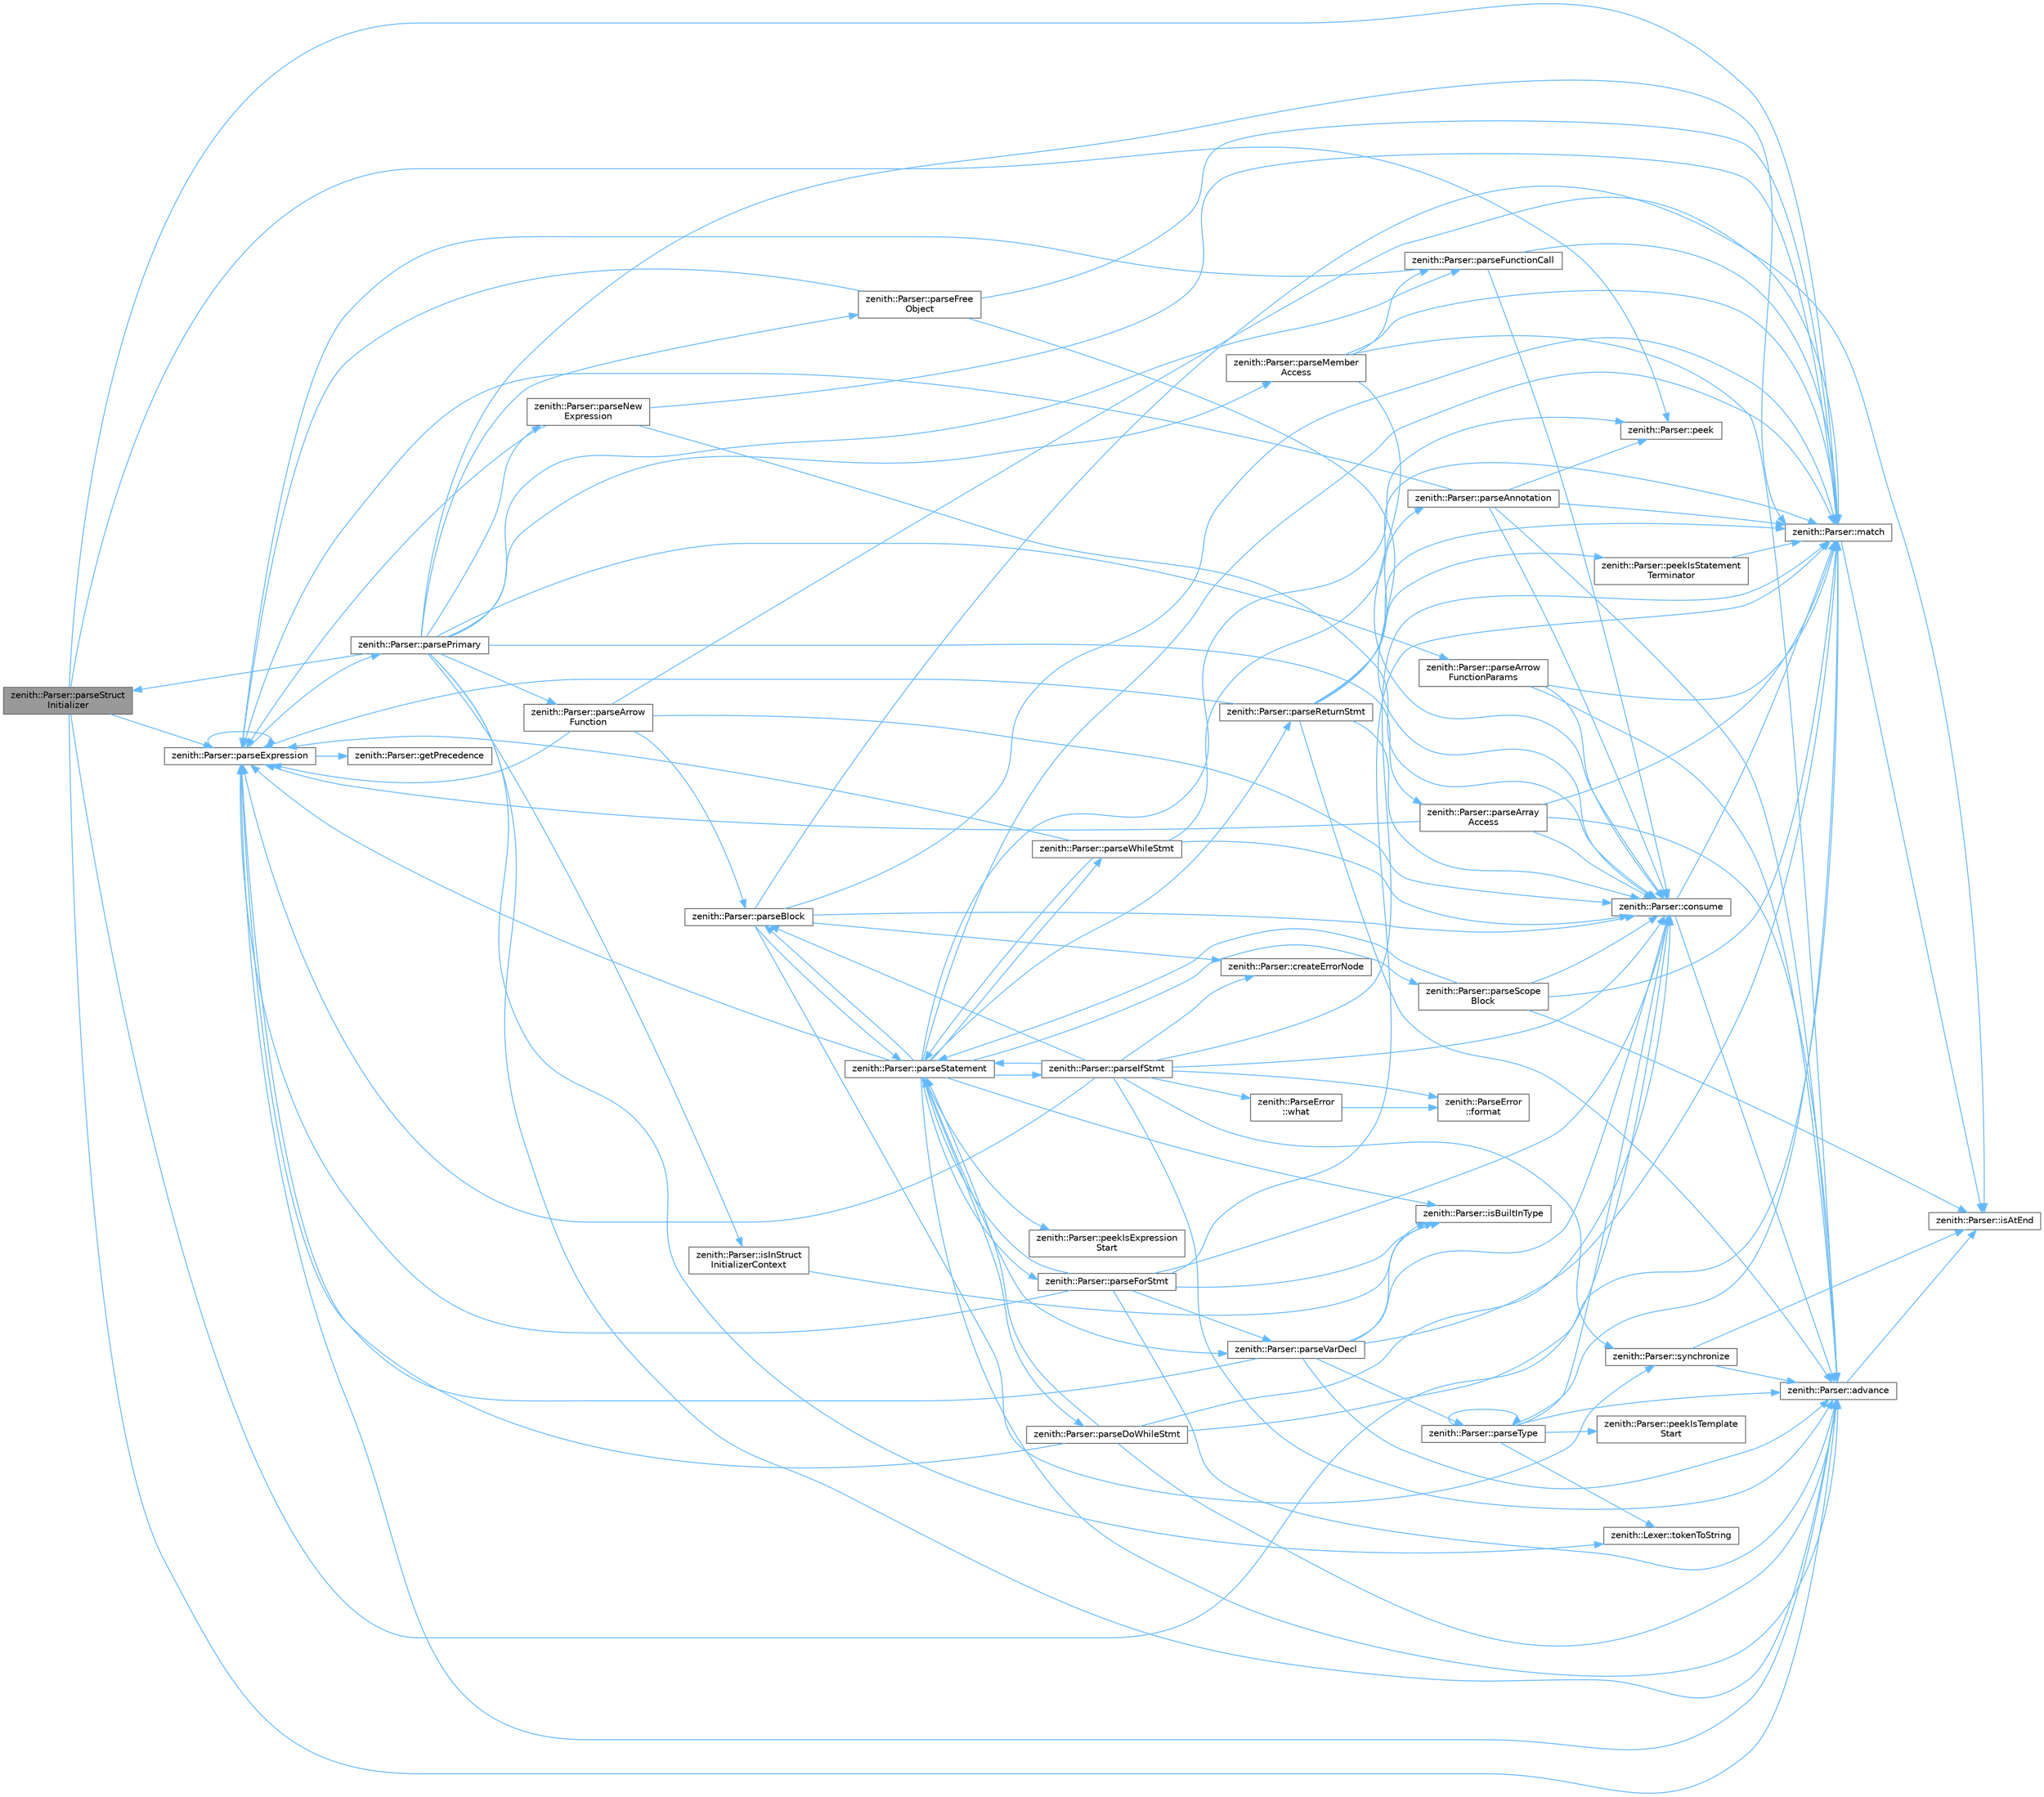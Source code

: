 digraph "zenith::Parser::parseStructInitializer"
{
 // LATEX_PDF_SIZE
  bgcolor="transparent";
  edge [fontname=Helvetica,fontsize=10,labelfontname=Helvetica,labelfontsize=10];
  node [fontname=Helvetica,fontsize=10,shape=box,height=0.2,width=0.4];
  rankdir="LR";
  Node1 [id="Node000001",label="zenith::Parser::parseStruct\lInitializer",height=0.2,width=0.4,color="gray40", fillcolor="grey60", style="filled", fontcolor="black",tooltip=" "];
  Node1 -> Node2 [id="edge1_Node000001_Node000002",color="steelblue1",style="solid",tooltip=" "];
  Node2 [id="Node000002",label="zenith::Parser::advance",height=0.2,width=0.4,color="grey40", fillcolor="white", style="filled",URL="$classzenith_1_1_parser.html#a9639927866a398781d4c1d205da431d8",tooltip=" "];
  Node2 -> Node3 [id="edge2_Node000002_Node000003",color="steelblue1",style="solid",tooltip=" "];
  Node3 [id="Node000003",label="zenith::Parser::isAtEnd",height=0.2,width=0.4,color="grey40", fillcolor="white", style="filled",URL="$classzenith_1_1_parser.html#a7fa9d1e2197db94168ba4e2c4fd98ad1",tooltip=" "];
  Node1 -> Node4 [id="edge3_Node000001_Node000004",color="steelblue1",style="solid",tooltip=" "];
  Node4 [id="Node000004",label="zenith::Parser::consume",height=0.2,width=0.4,color="grey40", fillcolor="white", style="filled",URL="$classzenith_1_1_parser.html#a729f5bdd53b7be97e8f5f3fb28f64249",tooltip=" "];
  Node4 -> Node2 [id="edge4_Node000004_Node000002",color="steelblue1",style="solid",tooltip=" "];
  Node4 -> Node5 [id="edge5_Node000004_Node000005",color="steelblue1",style="solid",tooltip=" "];
  Node5 [id="Node000005",label="zenith::Parser::match",height=0.2,width=0.4,color="grey40", fillcolor="white", style="filled",URL="$classzenith_1_1_parser.html#a6a8b25ba2a7a7f371a02b1419121e8cb",tooltip=" "];
  Node5 -> Node3 [id="edge6_Node000005_Node000003",color="steelblue1",style="solid",tooltip=" "];
  Node1 -> Node5 [id="edge7_Node000001_Node000005",color="steelblue1",style="solid",tooltip=" "];
  Node1 -> Node6 [id="edge8_Node000001_Node000006",color="steelblue1",style="solid",tooltip=" "];
  Node6 [id="Node000006",label="zenith::Parser::parseExpression",height=0.2,width=0.4,color="grey40", fillcolor="white", style="filled",URL="$classzenith_1_1_parser.html#a239906fd51d54598f6d3dcc18d97b6b9",tooltip=" "];
  Node6 -> Node2 [id="edge9_Node000006_Node000002",color="steelblue1",style="solid",tooltip=" "];
  Node6 -> Node7 [id="edge10_Node000006_Node000007",color="steelblue1",style="solid",tooltip=" "];
  Node7 [id="Node000007",label="zenith::Parser::getPrecedence",height=0.2,width=0.4,color="grey40", fillcolor="white", style="filled",URL="$classzenith_1_1_parser.html#a5386ec516fb692a1b1ecd9058ca2c19e",tooltip=" "];
  Node6 -> Node6 [id="edge11_Node000006_Node000006",color="steelblue1",style="solid",tooltip=" "];
  Node6 -> Node8 [id="edge12_Node000006_Node000008",color="steelblue1",style="solid",tooltip=" "];
  Node8 [id="Node000008",label="zenith::Parser::parsePrimary",height=0.2,width=0.4,color="grey40", fillcolor="white", style="filled",URL="$classzenith_1_1_parser.html#a9425b18adfbb62629ae5ea654addc7cb",tooltip=" "];
  Node8 -> Node2 [id="edge13_Node000008_Node000002",color="steelblue1",style="solid",tooltip=" "];
  Node8 -> Node9 [id="edge14_Node000008_Node000009",color="steelblue1",style="solid",tooltip=" "];
  Node9 [id="Node000009",label="zenith::Parser::isInStruct\lInitializerContext",height=0.2,width=0.4,color="grey40", fillcolor="white", style="filled",URL="$classzenith_1_1_parser.html#a122c98490d526265ce1a9a2ecaf188f9",tooltip=" "];
  Node9 -> Node10 [id="edge15_Node000009_Node000010",color="steelblue1",style="solid",tooltip=" "];
  Node10 [id="Node000010",label="zenith::Parser::isBuiltInType",height=0.2,width=0.4,color="grey40", fillcolor="white", style="filled",URL="$classzenith_1_1_parser.html#a68c100d957e0a8960de2fca188e23054",tooltip=" "];
  Node8 -> Node5 [id="edge16_Node000008_Node000005",color="steelblue1",style="solid",tooltip=" "];
  Node8 -> Node11 [id="edge17_Node000008_Node000011",color="steelblue1",style="solid",tooltip=" "];
  Node11 [id="Node000011",label="zenith::Parser::parseArray\lAccess",height=0.2,width=0.4,color="grey40", fillcolor="white", style="filled",URL="$classzenith_1_1_parser.html#ad32b5cfe98f909cade9216d65b046f58",tooltip=" "];
  Node11 -> Node2 [id="edge18_Node000011_Node000002",color="steelblue1",style="solid",tooltip=" "];
  Node11 -> Node4 [id="edge19_Node000011_Node000004",color="steelblue1",style="solid",tooltip=" "];
  Node11 -> Node5 [id="edge20_Node000011_Node000005",color="steelblue1",style="solid",tooltip=" "];
  Node11 -> Node6 [id="edge21_Node000011_Node000006",color="steelblue1",style="solid",tooltip=" "];
  Node8 -> Node12 [id="edge22_Node000008_Node000012",color="steelblue1",style="solid",tooltip=" "];
  Node12 [id="Node000012",label="zenith::Parser::parseArrow\lFunction",height=0.2,width=0.4,color="grey40", fillcolor="white", style="filled",URL="$classzenith_1_1_parser.html#a7ea0f8e309ed2fbdf1a9e2ebfa2fbf8d",tooltip=" "];
  Node12 -> Node4 [id="edge23_Node000012_Node000004",color="steelblue1",style="solid",tooltip=" "];
  Node12 -> Node5 [id="edge24_Node000012_Node000005",color="steelblue1",style="solid",tooltip=" "];
  Node12 -> Node13 [id="edge25_Node000012_Node000013",color="steelblue1",style="solid",tooltip=" "];
  Node13 [id="Node000013",label="zenith::Parser::parseBlock",height=0.2,width=0.4,color="grey40", fillcolor="white", style="filled",URL="$classzenith_1_1_parser.html#afed5c18e77fc012fe5db9f9e6175e642",tooltip=" "];
  Node13 -> Node4 [id="edge26_Node000013_Node000004",color="steelblue1",style="solid",tooltip=" "];
  Node13 -> Node14 [id="edge27_Node000013_Node000014",color="steelblue1",style="solid",tooltip=" "];
  Node14 [id="Node000014",label="zenith::Parser::createErrorNode",height=0.2,width=0.4,color="grey40", fillcolor="white", style="filled",URL="$classzenith_1_1_parser.html#a6576cab9cc379e6ba26cfce915ad3de6",tooltip=" "];
  Node13 -> Node3 [id="edge28_Node000013_Node000003",color="steelblue1",style="solid",tooltip=" "];
  Node13 -> Node5 [id="edge29_Node000013_Node000005",color="steelblue1",style="solid",tooltip=" "];
  Node13 -> Node15 [id="edge30_Node000013_Node000015",color="steelblue1",style="solid",tooltip=" "];
  Node15 [id="Node000015",label="zenith::Parser::parseStatement",height=0.2,width=0.4,color="grey40", fillcolor="white", style="filled",URL="$classzenith_1_1_parser.html#ada8dc19e8cb4a0f1b37d3ef6a2eb3f9d",tooltip=" "];
  Node15 -> Node2 [id="edge31_Node000015_Node000002",color="steelblue1",style="solid",tooltip=" "];
  Node15 -> Node10 [id="edge32_Node000015_Node000010",color="steelblue1",style="solid",tooltip=" "];
  Node15 -> Node5 [id="edge33_Node000015_Node000005",color="steelblue1",style="solid",tooltip=" "];
  Node15 -> Node13 [id="edge34_Node000015_Node000013",color="steelblue1",style="solid",tooltip=" "];
  Node15 -> Node16 [id="edge35_Node000015_Node000016",color="steelblue1",style="solid",tooltip=" "];
  Node16 [id="Node000016",label="zenith::Parser::parseDoWhileStmt",height=0.2,width=0.4,color="grey40", fillcolor="white", style="filled",URL="$classzenith_1_1_parser.html#a17d038fc7ad2c0dac1b038889f4426ca",tooltip=" "];
  Node16 -> Node2 [id="edge36_Node000016_Node000002",color="steelblue1",style="solid",tooltip=" "];
  Node16 -> Node4 [id="edge37_Node000016_Node000004",color="steelblue1",style="solid",tooltip=" "];
  Node16 -> Node5 [id="edge38_Node000016_Node000005",color="steelblue1",style="solid",tooltip=" "];
  Node16 -> Node6 [id="edge39_Node000016_Node000006",color="steelblue1",style="solid",tooltip=" "];
  Node16 -> Node15 [id="edge40_Node000016_Node000015",color="steelblue1",style="solid",tooltip=" "];
  Node15 -> Node6 [id="edge41_Node000015_Node000006",color="steelblue1",style="solid",tooltip=" "];
  Node15 -> Node17 [id="edge42_Node000015_Node000017",color="steelblue1",style="solid",tooltip=" "];
  Node17 [id="Node000017",label="zenith::Parser::parseForStmt",height=0.2,width=0.4,color="grey40", fillcolor="white", style="filled",URL="$classzenith_1_1_parser.html#ab8ae32b49e1a7d1492f14c6b381aa52b",tooltip=" "];
  Node17 -> Node2 [id="edge43_Node000017_Node000002",color="steelblue1",style="solid",tooltip=" "];
  Node17 -> Node4 [id="edge44_Node000017_Node000004",color="steelblue1",style="solid",tooltip=" "];
  Node17 -> Node10 [id="edge45_Node000017_Node000010",color="steelblue1",style="solid",tooltip=" "];
  Node17 -> Node5 [id="edge46_Node000017_Node000005",color="steelblue1",style="solid",tooltip=" "];
  Node17 -> Node6 [id="edge47_Node000017_Node000006",color="steelblue1",style="solid",tooltip=" "];
  Node17 -> Node15 [id="edge48_Node000017_Node000015",color="steelblue1",style="solid",tooltip=" "];
  Node17 -> Node18 [id="edge49_Node000017_Node000018",color="steelblue1",style="solid",tooltip=" "];
  Node18 [id="Node000018",label="zenith::Parser::parseVarDecl",height=0.2,width=0.4,color="grey40", fillcolor="white", style="filled",URL="$classzenith_1_1_parser.html#a4846f1e07a0155bb95bfee2888cd4e49",tooltip=" "];
  Node18 -> Node2 [id="edge50_Node000018_Node000002",color="steelblue1",style="solid",tooltip=" "];
  Node18 -> Node4 [id="edge51_Node000018_Node000004",color="steelblue1",style="solid",tooltip=" "];
  Node18 -> Node10 [id="edge52_Node000018_Node000010",color="steelblue1",style="solid",tooltip=" "];
  Node18 -> Node5 [id="edge53_Node000018_Node000005",color="steelblue1",style="solid",tooltip=" "];
  Node18 -> Node6 [id="edge54_Node000018_Node000006",color="steelblue1",style="solid",tooltip=" "];
  Node18 -> Node19 [id="edge55_Node000018_Node000019",color="steelblue1",style="solid",tooltip=" "];
  Node19 [id="Node000019",label="zenith::Parser::parseType",height=0.2,width=0.4,color="grey40", fillcolor="white", style="filled",URL="$classzenith_1_1_parser.html#a62bb32082ed32f00e6071e1acc026ea1",tooltip=" "];
  Node19 -> Node2 [id="edge56_Node000019_Node000002",color="steelblue1",style="solid",tooltip=" "];
  Node19 -> Node4 [id="edge57_Node000019_Node000004",color="steelblue1",style="solid",tooltip=" "];
  Node19 -> Node5 [id="edge58_Node000019_Node000005",color="steelblue1",style="solid",tooltip=" "];
  Node19 -> Node19 [id="edge59_Node000019_Node000019",color="steelblue1",style="solid",tooltip=" "];
  Node19 -> Node20 [id="edge60_Node000019_Node000020",color="steelblue1",style="solid",tooltip=" "];
  Node20 [id="Node000020",label="zenith::Parser::peekIsTemplate\lStart",height=0.2,width=0.4,color="grey40", fillcolor="white", style="filled",URL="$classzenith_1_1_parser.html#adc6473d2aff0043321f35dfdf132f618",tooltip=" "];
  Node19 -> Node21 [id="edge61_Node000019_Node000021",color="steelblue1",style="solid",tooltip=" "];
  Node21 [id="Node000021",label="zenith::Lexer::tokenToString",height=0.2,width=0.4,color="grey40", fillcolor="white", style="filled",URL="$classzenith_1_1_lexer.html#a7265d90eb9fdc3d46aacdcf2a7e84a23",tooltip=" "];
  Node15 -> Node22 [id="edge62_Node000015_Node000022",color="steelblue1",style="solid",tooltip=" "];
  Node22 [id="Node000022",label="zenith::Parser::parseIfStmt",height=0.2,width=0.4,color="grey40", fillcolor="white", style="filled",URL="$classzenith_1_1_parser.html#a6086729ddce119c88e10fe622d069d8f",tooltip=" "];
  Node22 -> Node2 [id="edge63_Node000022_Node000002",color="steelblue1",style="solid",tooltip=" "];
  Node22 -> Node4 [id="edge64_Node000022_Node000004",color="steelblue1",style="solid",tooltip=" "];
  Node22 -> Node14 [id="edge65_Node000022_Node000014",color="steelblue1",style="solid",tooltip=" "];
  Node22 -> Node23 [id="edge66_Node000022_Node000023",color="steelblue1",style="solid",tooltip=" "];
  Node23 [id="Node000023",label="zenith::ParseError\l::format",height=0.2,width=0.4,color="grey40", fillcolor="white", style="filled",URL="$classzenith_1_1_parse_error.html#a432ddabc956004a6660137f537d2ba45",tooltip=" "];
  Node22 -> Node5 [id="edge67_Node000022_Node000005",color="steelblue1",style="solid",tooltip=" "];
  Node22 -> Node13 [id="edge68_Node000022_Node000013",color="steelblue1",style="solid",tooltip=" "];
  Node22 -> Node6 [id="edge69_Node000022_Node000006",color="steelblue1",style="solid",tooltip=" "];
  Node22 -> Node15 [id="edge70_Node000022_Node000015",color="steelblue1",style="solid",tooltip=" "];
  Node22 -> Node24 [id="edge71_Node000022_Node000024",color="steelblue1",style="solid",tooltip=" "];
  Node24 [id="Node000024",label="zenith::Parser::synchronize",height=0.2,width=0.4,color="grey40", fillcolor="white", style="filled",URL="$classzenith_1_1_parser.html#a09ca7eb4b886643cc7673062713a718f",tooltip=" "];
  Node24 -> Node2 [id="edge72_Node000024_Node000002",color="steelblue1",style="solid",tooltip=" "];
  Node24 -> Node3 [id="edge73_Node000024_Node000003",color="steelblue1",style="solid",tooltip=" "];
  Node22 -> Node25 [id="edge74_Node000022_Node000025",color="steelblue1",style="solid",tooltip=" "];
  Node25 [id="Node000025",label="zenith::ParseError\l::what",height=0.2,width=0.4,color="grey40", fillcolor="white", style="filled",URL="$classzenith_1_1_parse_error.html#a9fb114a980ca601574f4dd9cf122aa0e",tooltip=" "];
  Node25 -> Node23 [id="edge75_Node000025_Node000023",color="steelblue1",style="solid",tooltip=" "];
  Node15 -> Node26 [id="edge76_Node000015_Node000026",color="steelblue1",style="solid",tooltip=" "];
  Node26 [id="Node000026",label="zenith::Parser::parseReturnStmt",height=0.2,width=0.4,color="grey40", fillcolor="white", style="filled",URL="$classzenith_1_1_parser.html#a5e026e55d4a57bea1b5ffa7d3b5e93a8",tooltip=" "];
  Node26 -> Node2 [id="edge77_Node000026_Node000002",color="steelblue1",style="solid",tooltip=" "];
  Node26 -> Node4 [id="edge78_Node000026_Node000004",color="steelblue1",style="solid",tooltip=" "];
  Node26 -> Node5 [id="edge79_Node000026_Node000005",color="steelblue1",style="solid",tooltip=" "];
  Node26 -> Node27 [id="edge80_Node000026_Node000027",color="steelblue1",style="solid",tooltip=" "];
  Node27 [id="Node000027",label="zenith::Parser::parseAnnotation",height=0.2,width=0.4,color="grey40", fillcolor="white", style="filled",URL="$classzenith_1_1_parser.html#afff2e82900309df63d9aa89f4d3e31d6",tooltip=" "];
  Node27 -> Node2 [id="edge81_Node000027_Node000002",color="steelblue1",style="solid",tooltip=" "];
  Node27 -> Node4 [id="edge82_Node000027_Node000004",color="steelblue1",style="solid",tooltip=" "];
  Node27 -> Node5 [id="edge83_Node000027_Node000005",color="steelblue1",style="solid",tooltip=" "];
  Node27 -> Node6 [id="edge84_Node000027_Node000006",color="steelblue1",style="solid",tooltip=" "];
  Node27 -> Node28 [id="edge85_Node000027_Node000028",color="steelblue1",style="solid",tooltip=" "];
  Node28 [id="Node000028",label="zenith::Parser::peek",height=0.2,width=0.4,color="grey40", fillcolor="white", style="filled",URL="$classzenith_1_1_parser.html#a979d431c48a2bb73bd40a9fd6d65ba36",tooltip=" "];
  Node26 -> Node6 [id="edge86_Node000026_Node000006",color="steelblue1",style="solid",tooltip=" "];
  Node26 -> Node29 [id="edge87_Node000026_Node000029",color="steelblue1",style="solid",tooltip=" "];
  Node29 [id="Node000029",label="zenith::Parser::peekIsStatement\lTerminator",height=0.2,width=0.4,color="grey40", fillcolor="white", style="filled",URL="$classzenith_1_1_parser.html#a4deb3146abfbc7ce7f5a4cc973a9fc18",tooltip=" "];
  Node29 -> Node5 [id="edge88_Node000029_Node000005",color="steelblue1",style="solid",tooltip=" "];
  Node15 -> Node30 [id="edge89_Node000015_Node000030",color="steelblue1",style="solid",tooltip=" "];
  Node30 [id="Node000030",label="zenith::Parser::parseScope\lBlock",height=0.2,width=0.4,color="grey40", fillcolor="white", style="filled",URL="$classzenith_1_1_parser.html#acd4ccda2b4a409498daa93e31f2bc23f",tooltip=" "];
  Node30 -> Node4 [id="edge90_Node000030_Node000004",color="steelblue1",style="solid",tooltip=" "];
  Node30 -> Node3 [id="edge91_Node000030_Node000003",color="steelblue1",style="solid",tooltip=" "];
  Node30 -> Node5 [id="edge92_Node000030_Node000005",color="steelblue1",style="solid",tooltip=" "];
  Node30 -> Node15 [id="edge93_Node000030_Node000015",color="steelblue1",style="solid",tooltip=" "];
  Node15 -> Node18 [id="edge94_Node000015_Node000018",color="steelblue1",style="solid",tooltip=" "];
  Node15 -> Node31 [id="edge95_Node000015_Node000031",color="steelblue1",style="solid",tooltip=" "];
  Node31 [id="Node000031",label="zenith::Parser::parseWhileStmt",height=0.2,width=0.4,color="grey40", fillcolor="white", style="filled",URL="$classzenith_1_1_parser.html#a6f8fd13014d6a0e82f53ce08a8f9766d",tooltip=" "];
  Node31 -> Node4 [id="edge96_Node000031_Node000004",color="steelblue1",style="solid",tooltip=" "];
  Node31 -> Node5 [id="edge97_Node000031_Node000005",color="steelblue1",style="solid",tooltip=" "];
  Node31 -> Node6 [id="edge98_Node000031_Node000006",color="steelblue1",style="solid",tooltip=" "];
  Node31 -> Node15 [id="edge99_Node000031_Node000015",color="steelblue1",style="solid",tooltip=" "];
  Node15 -> Node28 [id="edge100_Node000015_Node000028",color="steelblue1",style="solid",tooltip=" "];
  Node15 -> Node32 [id="edge101_Node000015_Node000032",color="steelblue1",style="solid",tooltip=" "];
  Node32 [id="Node000032",label="zenith::Parser::peekIsExpression\lStart",height=0.2,width=0.4,color="grey40", fillcolor="white", style="filled",URL="$classzenith_1_1_parser.html#ad60004f6810cc28102461c948ec5bb2f",tooltip=" "];
  Node13 -> Node24 [id="edge102_Node000013_Node000024",color="steelblue1",style="solid",tooltip=" "];
  Node12 -> Node6 [id="edge103_Node000012_Node000006",color="steelblue1",style="solid",tooltip=" "];
  Node8 -> Node33 [id="edge104_Node000008_Node000033",color="steelblue1",style="solid",tooltip=" "];
  Node33 [id="Node000033",label="zenith::Parser::parseArrow\lFunctionParams",height=0.2,width=0.4,color="grey40", fillcolor="white", style="filled",URL="$classzenith_1_1_parser.html#adfd7efe9485b95d3c1d2acbcec912527",tooltip=" "];
  Node33 -> Node2 [id="edge105_Node000033_Node000002",color="steelblue1",style="solid",tooltip=" "];
  Node33 -> Node4 [id="edge106_Node000033_Node000004",color="steelblue1",style="solid",tooltip=" "];
  Node33 -> Node5 [id="edge107_Node000033_Node000005",color="steelblue1",style="solid",tooltip=" "];
  Node8 -> Node34 [id="edge108_Node000008_Node000034",color="steelblue1",style="solid",tooltip=" "];
  Node34 [id="Node000034",label="zenith::Parser::parseFree\lObject",height=0.2,width=0.4,color="grey40", fillcolor="white", style="filled",URL="$classzenith_1_1_parser.html#a697fe5477ca0023efdefd6e66f4e0a49",tooltip=" "];
  Node34 -> Node4 [id="edge109_Node000034_Node000004",color="steelblue1",style="solid",tooltip=" "];
  Node34 -> Node5 [id="edge110_Node000034_Node000005",color="steelblue1",style="solid",tooltip=" "];
  Node34 -> Node6 [id="edge111_Node000034_Node000006",color="steelblue1",style="solid",tooltip=" "];
  Node8 -> Node35 [id="edge112_Node000008_Node000035",color="steelblue1",style="solid",tooltip=" "];
  Node35 [id="Node000035",label="zenith::Parser::parseFunctionCall",height=0.2,width=0.4,color="grey40", fillcolor="white", style="filled",URL="$classzenith_1_1_parser.html#ae2442c2e624e13794605b1ff56047ee8",tooltip=" "];
  Node35 -> Node4 [id="edge113_Node000035_Node000004",color="steelblue1",style="solid",tooltip=" "];
  Node35 -> Node5 [id="edge114_Node000035_Node000005",color="steelblue1",style="solid",tooltip=" "];
  Node35 -> Node6 [id="edge115_Node000035_Node000006",color="steelblue1",style="solid",tooltip=" "];
  Node8 -> Node36 [id="edge116_Node000008_Node000036",color="steelblue1",style="solid",tooltip=" "];
  Node36 [id="Node000036",label="zenith::Parser::parseMember\lAccess",height=0.2,width=0.4,color="grey40", fillcolor="white", style="filled",URL="$classzenith_1_1_parser.html#a5f581f39453bce8e553d9d96c5c8d0d2",tooltip=" "];
  Node36 -> Node2 [id="edge117_Node000036_Node000002",color="steelblue1",style="solid",tooltip=" "];
  Node36 -> Node4 [id="edge118_Node000036_Node000004",color="steelblue1",style="solid",tooltip=" "];
  Node36 -> Node5 [id="edge119_Node000036_Node000005",color="steelblue1",style="solid",tooltip=" "];
  Node36 -> Node35 [id="edge120_Node000036_Node000035",color="steelblue1",style="solid",tooltip=" "];
  Node8 -> Node37 [id="edge121_Node000008_Node000037",color="steelblue1",style="solid",tooltip=" "];
  Node37 [id="Node000037",label="zenith::Parser::parseNew\lExpression",height=0.2,width=0.4,color="grey40", fillcolor="white", style="filled",URL="$classzenith_1_1_parser.html#aa984ed730ca80620a7033d259b6faea5",tooltip=" "];
  Node37 -> Node4 [id="edge122_Node000037_Node000004",color="steelblue1",style="solid",tooltip=" "];
  Node37 -> Node5 [id="edge123_Node000037_Node000005",color="steelblue1",style="solid",tooltip=" "];
  Node37 -> Node6 [id="edge124_Node000037_Node000006",color="steelblue1",style="solid",tooltip=" "];
  Node8 -> Node1 [id="edge125_Node000008_Node000001",color="steelblue1",style="solid",tooltip=" "];
  Node8 -> Node21 [id="edge126_Node000008_Node000021",color="steelblue1",style="solid",tooltip=" "];
  Node1 -> Node28 [id="edge127_Node000001_Node000028",color="steelblue1",style="solid",tooltip=" "];
}
